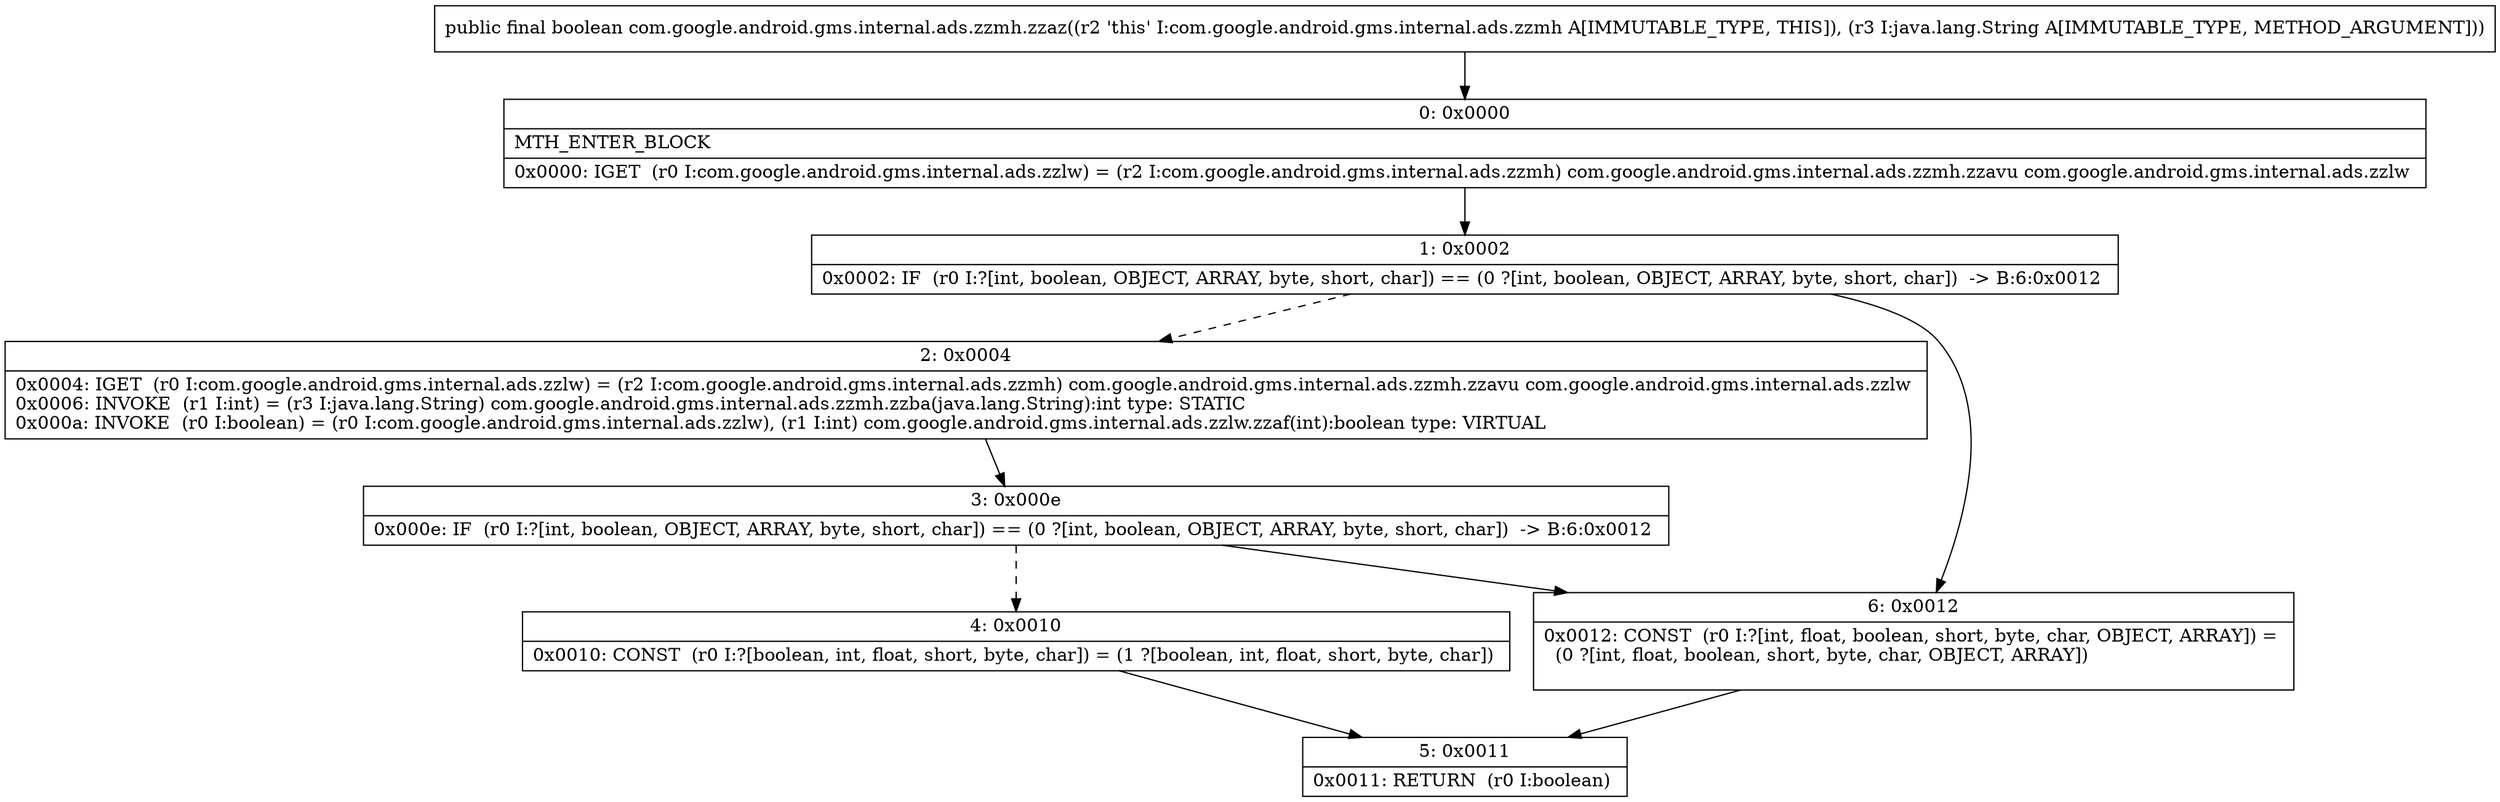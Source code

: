 digraph "CFG forcom.google.android.gms.internal.ads.zzmh.zzaz(Ljava\/lang\/String;)Z" {
Node_0 [shape=record,label="{0\:\ 0x0000|MTH_ENTER_BLOCK\l|0x0000: IGET  (r0 I:com.google.android.gms.internal.ads.zzlw) = (r2 I:com.google.android.gms.internal.ads.zzmh) com.google.android.gms.internal.ads.zzmh.zzavu com.google.android.gms.internal.ads.zzlw \l}"];
Node_1 [shape=record,label="{1\:\ 0x0002|0x0002: IF  (r0 I:?[int, boolean, OBJECT, ARRAY, byte, short, char]) == (0 ?[int, boolean, OBJECT, ARRAY, byte, short, char])  \-\> B:6:0x0012 \l}"];
Node_2 [shape=record,label="{2\:\ 0x0004|0x0004: IGET  (r0 I:com.google.android.gms.internal.ads.zzlw) = (r2 I:com.google.android.gms.internal.ads.zzmh) com.google.android.gms.internal.ads.zzmh.zzavu com.google.android.gms.internal.ads.zzlw \l0x0006: INVOKE  (r1 I:int) = (r3 I:java.lang.String) com.google.android.gms.internal.ads.zzmh.zzba(java.lang.String):int type: STATIC \l0x000a: INVOKE  (r0 I:boolean) = (r0 I:com.google.android.gms.internal.ads.zzlw), (r1 I:int) com.google.android.gms.internal.ads.zzlw.zzaf(int):boolean type: VIRTUAL \l}"];
Node_3 [shape=record,label="{3\:\ 0x000e|0x000e: IF  (r0 I:?[int, boolean, OBJECT, ARRAY, byte, short, char]) == (0 ?[int, boolean, OBJECT, ARRAY, byte, short, char])  \-\> B:6:0x0012 \l}"];
Node_4 [shape=record,label="{4\:\ 0x0010|0x0010: CONST  (r0 I:?[boolean, int, float, short, byte, char]) = (1 ?[boolean, int, float, short, byte, char]) \l}"];
Node_5 [shape=record,label="{5\:\ 0x0011|0x0011: RETURN  (r0 I:boolean) \l}"];
Node_6 [shape=record,label="{6\:\ 0x0012|0x0012: CONST  (r0 I:?[int, float, boolean, short, byte, char, OBJECT, ARRAY]) = \l  (0 ?[int, float, boolean, short, byte, char, OBJECT, ARRAY])\l \l}"];
MethodNode[shape=record,label="{public final boolean com.google.android.gms.internal.ads.zzmh.zzaz((r2 'this' I:com.google.android.gms.internal.ads.zzmh A[IMMUTABLE_TYPE, THIS]), (r3 I:java.lang.String A[IMMUTABLE_TYPE, METHOD_ARGUMENT])) }"];
MethodNode -> Node_0;
Node_0 -> Node_1;
Node_1 -> Node_2[style=dashed];
Node_1 -> Node_6;
Node_2 -> Node_3;
Node_3 -> Node_4[style=dashed];
Node_3 -> Node_6;
Node_4 -> Node_5;
Node_6 -> Node_5;
}

